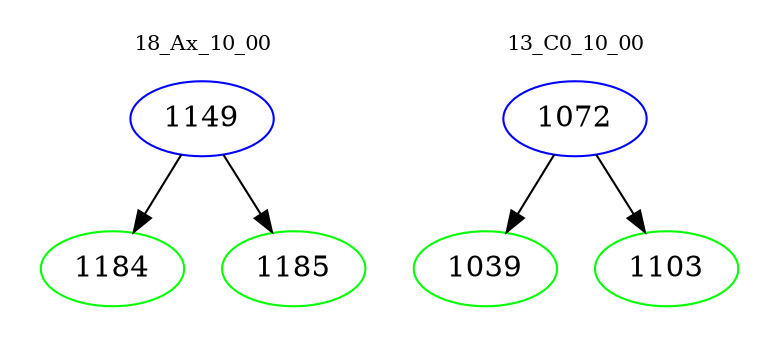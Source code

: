 digraph{
subgraph cluster_0 {
color = white
label = "18_Ax_10_00";
fontsize=10;
T0_1149 [label="1149", color="blue"]
T0_1149 -> T0_1184 [color="black"]
T0_1184 [label="1184", color="green"]
T0_1149 -> T0_1185 [color="black"]
T0_1185 [label="1185", color="green"]
}
subgraph cluster_1 {
color = white
label = "13_C0_10_00";
fontsize=10;
T1_1072 [label="1072", color="blue"]
T1_1072 -> T1_1039 [color="black"]
T1_1039 [label="1039", color="green"]
T1_1072 -> T1_1103 [color="black"]
T1_1103 [label="1103", color="green"]
}
}
